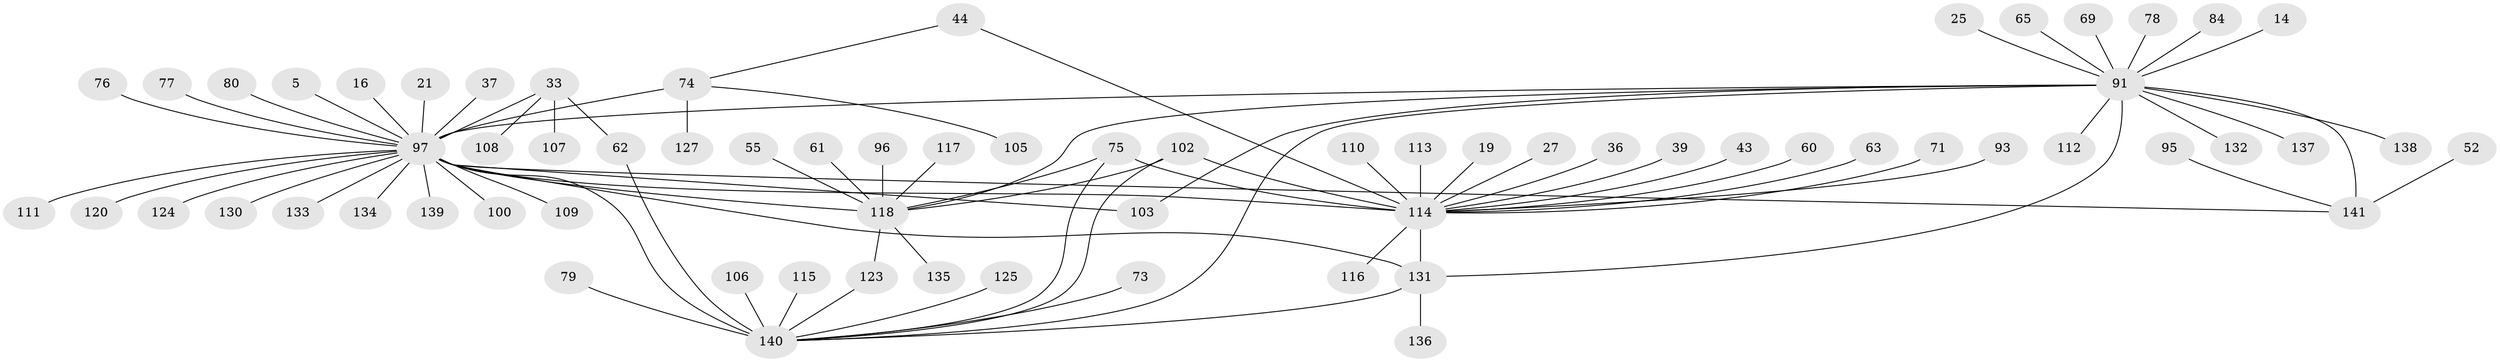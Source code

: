 // original degree distribution, {8: 0.014184397163120567, 9: 0.02127659574468085, 24: 0.0070921985815602835, 5: 0.03546099290780142, 1: 0.48936170212765956, 4: 0.04964539007092199, 6: 0.02127659574468085, 10: 0.0070921985815602835, 3: 0.14893617021276595, 22: 0.0070921985815602835, 2: 0.19858156028368795}
// Generated by graph-tools (version 1.1) at 2025/52/03/04/25 21:52:03]
// undirected, 70 vertices, 83 edges
graph export_dot {
graph [start="1"]
  node [color=gray90,style=filled];
  5;
  14;
  16;
  19;
  21;
  25;
  27;
  33 [super="+23"];
  36;
  37;
  39;
  43;
  44 [super="+34+38"];
  52;
  55;
  60;
  61;
  62 [super="+10"];
  63;
  65;
  69 [super="+46"];
  71;
  73;
  74 [super="+4"];
  75;
  76;
  77;
  78;
  79;
  80;
  84;
  91 [super="+12"];
  93;
  95;
  96;
  97 [super="+59+88+35"];
  100;
  102;
  103 [super="+56+42"];
  105 [super="+90"];
  106;
  107;
  108;
  109;
  110;
  111;
  112 [super="+45"];
  113;
  114 [super="+28+31+22"];
  115 [super="+86"];
  116;
  117;
  118 [super="+104+48+99"];
  120;
  123 [super="+94"];
  124;
  125;
  127;
  130;
  131 [super="+26+41+53+98+57+89+122+129"];
  132;
  133 [super="+119"];
  134;
  135;
  136;
  137;
  138;
  139 [super="+68"];
  140 [super="+121+70"];
  141 [super="+17+126+101"];
  5 -- 97;
  14 -- 91;
  16 -- 97;
  19 -- 114;
  21 -- 97;
  25 -- 91;
  27 -- 114;
  33 -- 107;
  33 -- 108;
  33 -- 62 [weight=2];
  33 -- 97 [weight=4];
  36 -- 114;
  37 -- 97;
  39 -- 114;
  43 -- 114;
  44 -- 74;
  44 -- 114;
  52 -- 141;
  55 -- 118;
  60 -- 114;
  61 -- 118;
  62 -- 140;
  63 -- 114;
  65 -- 91;
  69 -- 91;
  71 -- 114;
  73 -- 140;
  74 -- 127;
  74 -- 105;
  74 -- 97 [weight=2];
  75 -- 118;
  75 -- 140;
  75 -- 114;
  76 -- 97;
  77 -- 97;
  78 -- 91;
  79 -- 140;
  80 -- 97;
  84 -- 91;
  91 -- 132;
  91 -- 137;
  91 -- 138;
  91 -- 103;
  91 -- 118 [weight=2];
  91 -- 141 [weight=3];
  91 -- 140;
  91 -- 112;
  91 -- 97 [weight=2];
  91 -- 131 [weight=2];
  93 -- 114;
  95 -- 141;
  96 -- 118;
  97 -- 130;
  97 -- 140 [weight=5];
  97 -- 111;
  97 -- 114 [weight=5];
  97 -- 124;
  97 -- 134;
  97 -- 133;
  97 -- 139;
  97 -- 141;
  97 -- 100;
  97 -- 103 [weight=2];
  97 -- 109;
  97 -- 118 [weight=3];
  97 -- 120;
  97 -- 131;
  102 -- 114;
  102 -- 118;
  102 -- 140;
  106 -- 140;
  110 -- 114;
  113 -- 114;
  114 -- 116;
  114 -- 131 [weight=2];
  115 -- 140;
  117 -- 118;
  118 -- 123;
  118 -- 135;
  123 -- 140;
  125 -- 140;
  131 -- 140;
  131 -- 136;
}
